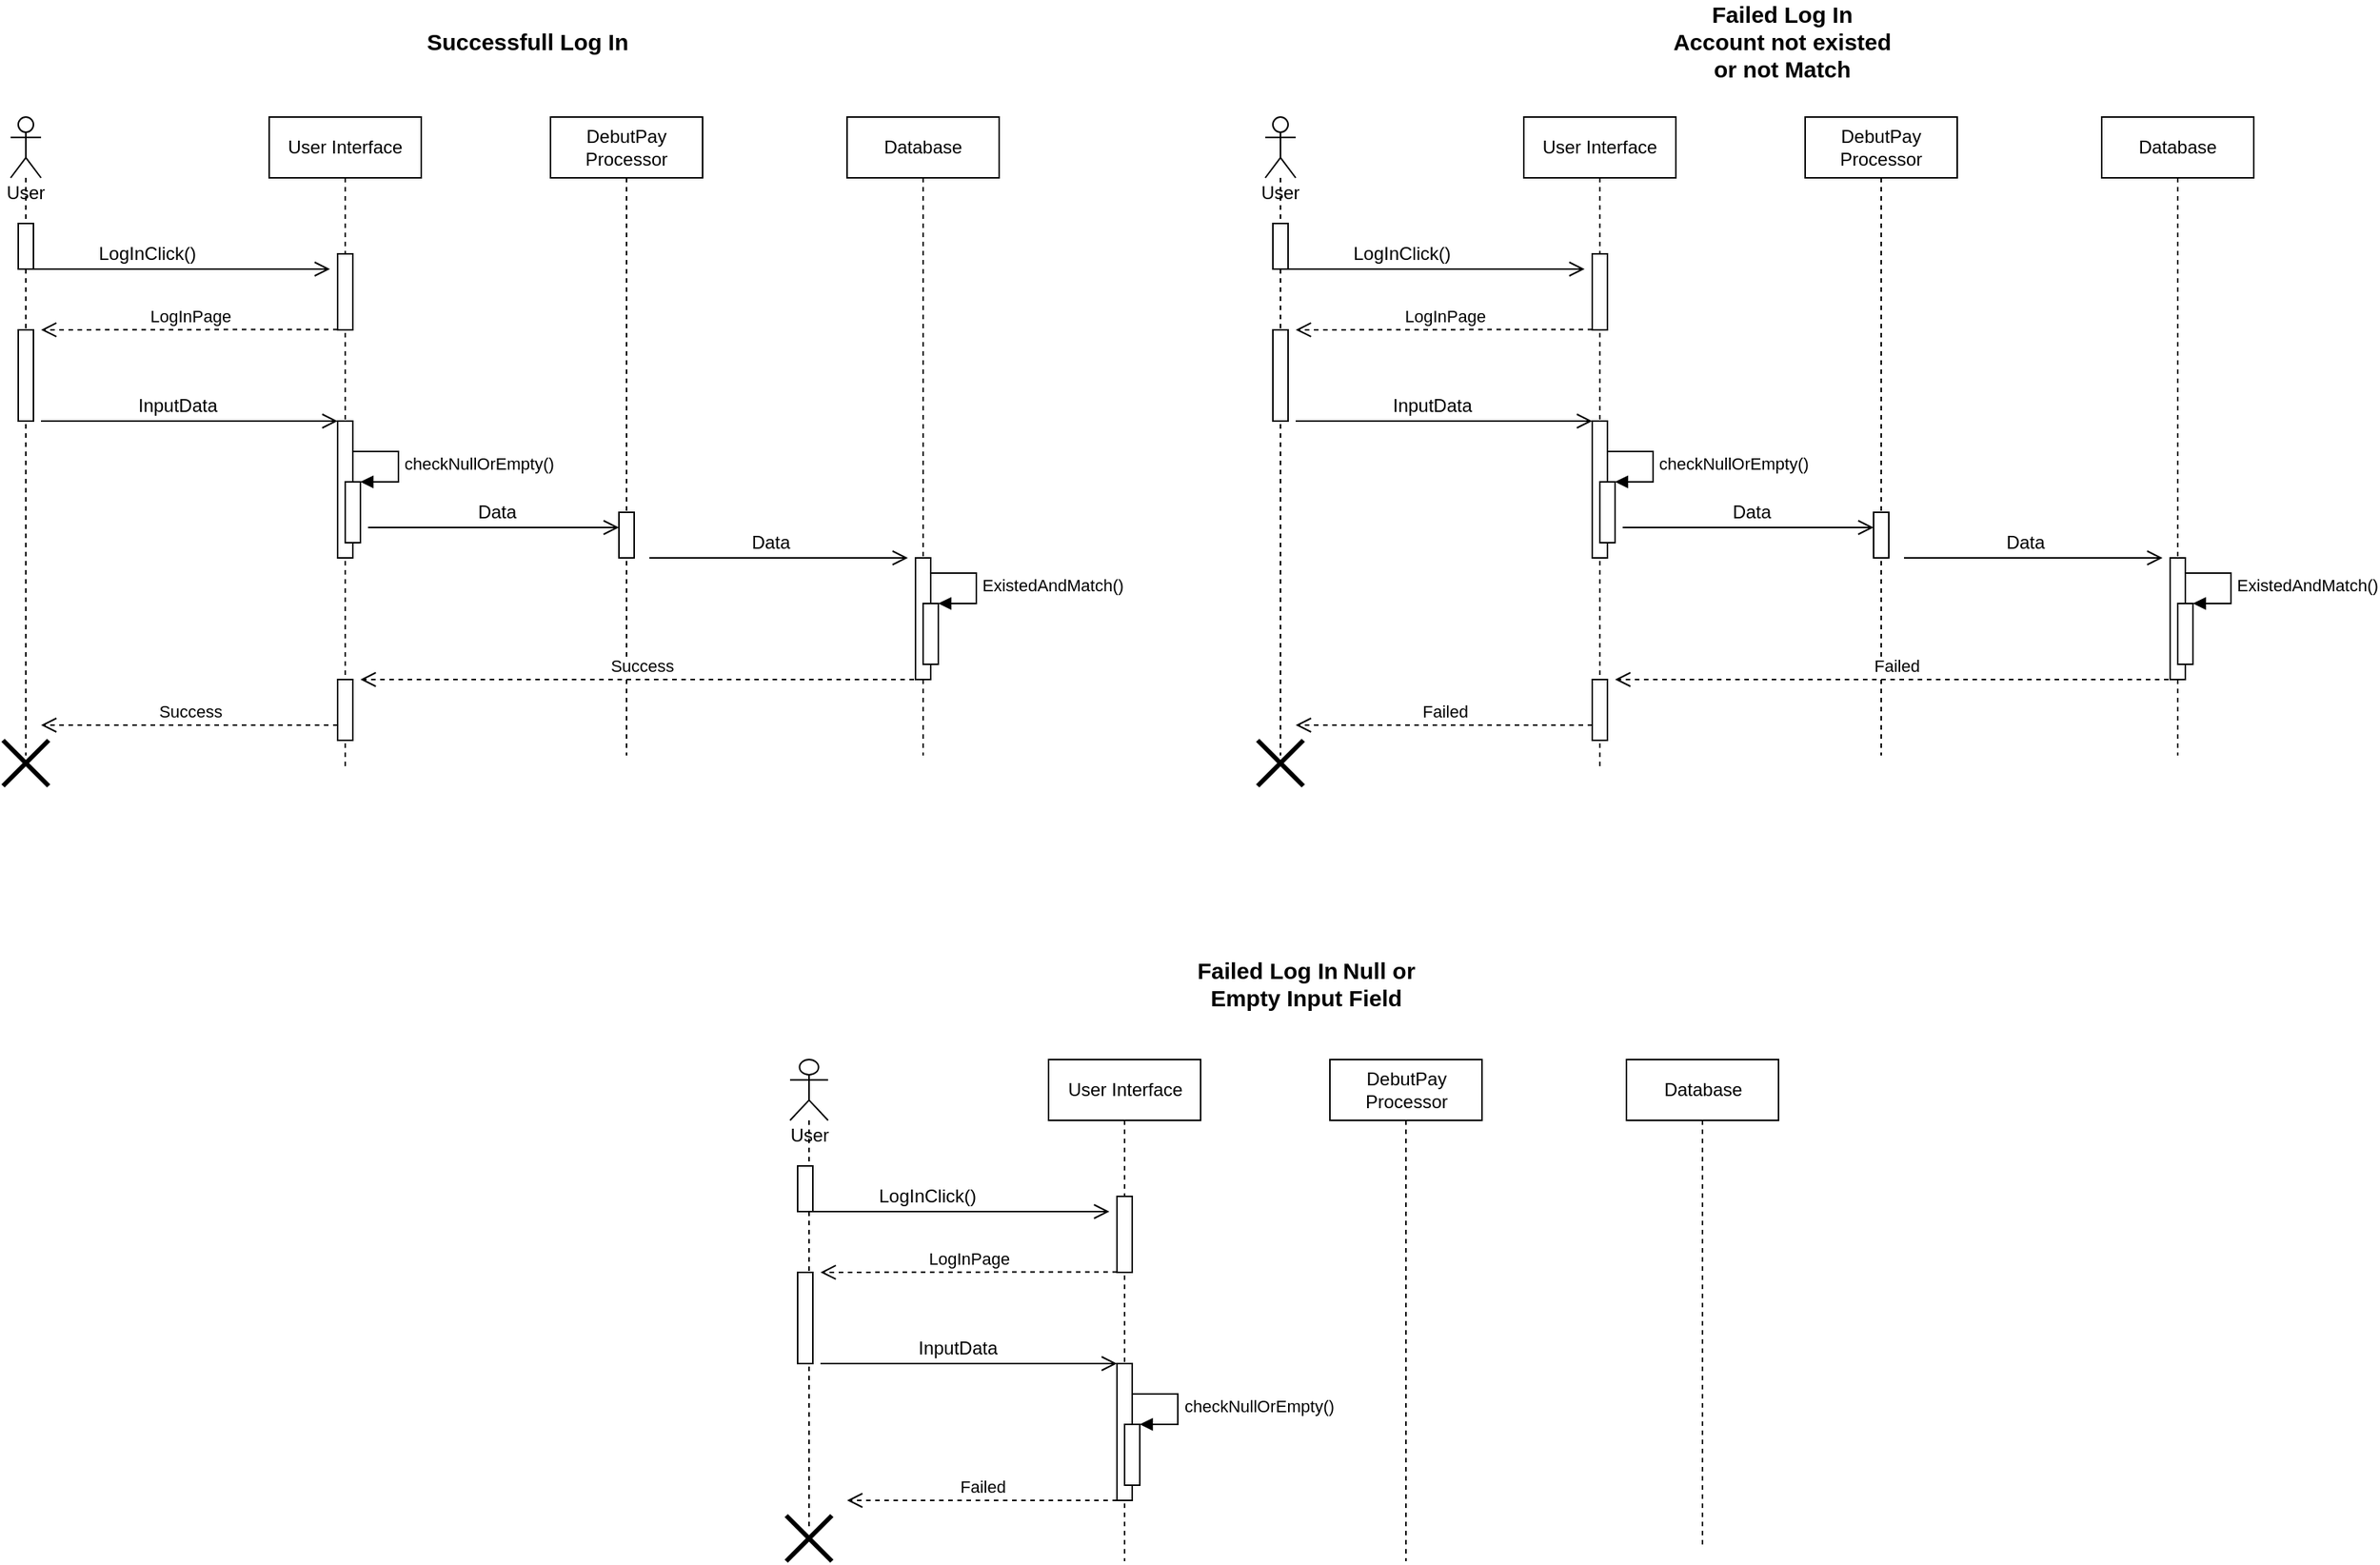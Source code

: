 <mxfile version="14.8.6" type="device"><diagram id="5kcLx436SgqS4NX88M62" name="Page-1"><mxGraphModel dx="1185" dy="683" grid="1" gridSize="10" guides="1" tooltips="1" connect="1" arrows="1" fold="1" page="1" pageScale="1" pageWidth="850" pageHeight="1100" math="0" shadow="0"><root><mxCell id="0"/><mxCell id="1" parent="0"/><mxCell id="g02ID15W9ON5xXZpUY3M-1" value="User" style="shape=umlLifeline;participant=umlActor;perimeter=lifelinePerimeter;whiteSpace=wrap;html=1;container=1;collapsible=0;recursiveResize=0;verticalAlign=top;spacingTop=36;outlineConnect=0;" vertex="1" parent="1"><mxGeometry x="70" y="80" width="20" height="420" as="geometry"/></mxCell><mxCell id="g02ID15W9ON5xXZpUY3M-2" value="User Interface" style="shape=umlLifeline;perimeter=lifelinePerimeter;whiteSpace=wrap;html=1;container=1;collapsible=0;recursiveResize=0;outlineConnect=0;" vertex="1" parent="1"><mxGeometry x="240" y="80" width="100" height="430" as="geometry"/></mxCell><mxCell id="g02ID15W9ON5xXZpUY3M-3" value="DebutPay Processor" style="shape=umlLifeline;perimeter=lifelinePerimeter;whiteSpace=wrap;html=1;container=1;collapsible=0;recursiveResize=0;outlineConnect=0;" vertex="1" parent="1"><mxGeometry x="425" y="80" width="100" height="420" as="geometry"/></mxCell><mxCell id="g02ID15W9ON5xXZpUY3M-4" value="Database" style="shape=umlLifeline;perimeter=lifelinePerimeter;whiteSpace=wrap;html=1;container=1;collapsible=0;recursiveResize=0;outlineConnect=0;" vertex="1" parent="1"><mxGeometry x="620" y="80" width="100" height="420" as="geometry"/></mxCell><mxCell id="g02ID15W9ON5xXZpUY3M-28" value="" style="html=1;points=[];perimeter=orthogonalPerimeter;" vertex="1" parent="g02ID15W9ON5xXZpUY3M-4"><mxGeometry x="45" y="290" width="10" height="80" as="geometry"/></mxCell><mxCell id="g02ID15W9ON5xXZpUY3M-5" value="" style="html=1;points=[];perimeter=orthogonalPerimeter;" vertex="1" parent="1"><mxGeometry x="75" y="150" width="10" height="30" as="geometry"/></mxCell><mxCell id="g02ID15W9ON5xXZpUY3M-6" value="" style="endArrow=open;startArrow=none;endFill=0;startFill=0;endSize=8;startSize=10;html=1;" edge="1" parent="1"><mxGeometry width="160" relative="1" as="geometry"><mxPoint x="85" y="180" as="sourcePoint"/><mxPoint x="280" y="180" as="targetPoint"/></mxGeometry></mxCell><mxCell id="g02ID15W9ON5xXZpUY3M-7" value="" style="html=1;points=[];perimeter=orthogonalPerimeter;" vertex="1" parent="1"><mxGeometry x="285" y="170" width="10" height="50" as="geometry"/></mxCell><mxCell id="g02ID15W9ON5xXZpUY3M-8" value="LogInClick()" style="text;html=1;strokeColor=none;fillColor=none;align=center;verticalAlign=middle;whiteSpace=wrap;rounded=0;" vertex="1" parent="1"><mxGeometry x="140" y="160" width="40" height="20" as="geometry"/></mxCell><mxCell id="g02ID15W9ON5xXZpUY3M-9" value="" style="html=1;points=[];perimeter=orthogonalPerimeter;" vertex="1" parent="1"><mxGeometry x="75" y="220" width="10" height="60" as="geometry"/></mxCell><mxCell id="g02ID15W9ON5xXZpUY3M-10" value="LogInPage" style="html=1;verticalAlign=bottom;endArrow=open;dashed=1;endSize=8;" edge="1" parent="1"><mxGeometry relative="1" as="geometry"><mxPoint x="285" y="219.77" as="sourcePoint"/><mxPoint x="90" y="220" as="targetPoint"/><Array as="points"><mxPoint x="225" y="219.77"/></Array></mxGeometry></mxCell><mxCell id="g02ID15W9ON5xXZpUY3M-11" value="" style="endArrow=open;startArrow=none;endFill=0;startFill=0;endSize=8;startSize=10;html=1;" edge="1" parent="1"><mxGeometry width="160" relative="1" as="geometry"><mxPoint x="90" y="280" as="sourcePoint"/><mxPoint x="285" y="280" as="targetPoint"/></mxGeometry></mxCell><mxCell id="g02ID15W9ON5xXZpUY3M-12" value="" style="html=1;points=[];perimeter=orthogonalPerimeter;" vertex="1" parent="1"><mxGeometry x="285" y="280" width="10" height="90" as="geometry"/></mxCell><mxCell id="g02ID15W9ON5xXZpUY3M-14" value="InputData" style="text;html=1;strokeColor=none;fillColor=none;align=center;verticalAlign=middle;whiteSpace=wrap;rounded=0;" vertex="1" parent="1"><mxGeometry x="160" y="260" width="40" height="20" as="geometry"/></mxCell><mxCell id="g02ID15W9ON5xXZpUY3M-16" value="" style="html=1;points=[];perimeter=orthogonalPerimeter;" vertex="1" parent="1"><mxGeometry x="290" y="320" width="10" height="40" as="geometry"/></mxCell><mxCell id="g02ID15W9ON5xXZpUY3M-17" value="checkNullOrEmpty()" style="edgeStyle=orthogonalEdgeStyle;html=1;align=left;spacingLeft=2;endArrow=block;rounded=0;entryX=1;entryY=0;" edge="1" target="g02ID15W9ON5xXZpUY3M-16" parent="1"><mxGeometry relative="1" as="geometry"><mxPoint x="295" y="300" as="sourcePoint"/><Array as="points"><mxPoint x="325" y="300"/></Array></mxGeometry></mxCell><mxCell id="g02ID15W9ON5xXZpUY3M-18" value="" style="html=1;points=[];perimeter=orthogonalPerimeter;" vertex="1" parent="1"><mxGeometry x="470" y="340" width="10" height="30" as="geometry"/></mxCell><mxCell id="g02ID15W9ON5xXZpUY3M-19" value="" style="endArrow=open;startArrow=none;endFill=0;startFill=0;endSize=8;startSize=10;html=1;" edge="1" parent="1"><mxGeometry width="160" relative="1" as="geometry"><mxPoint x="305" y="350" as="sourcePoint"/><mxPoint x="470" y="350" as="targetPoint"/></mxGeometry></mxCell><mxCell id="g02ID15W9ON5xXZpUY3M-20" value="Data" style="text;html=1;strokeColor=none;fillColor=none;align=center;verticalAlign=middle;whiteSpace=wrap;rounded=0;" vertex="1" parent="1"><mxGeometry x="370" y="330" width="40" height="20" as="geometry"/></mxCell><mxCell id="g02ID15W9ON5xXZpUY3M-23" value="" style="endArrow=open;startArrow=none;endFill=0;startFill=0;endSize=8;startSize=10;html=1;" edge="1" parent="1"><mxGeometry width="160" relative="1" as="geometry"><mxPoint x="490" y="370" as="sourcePoint"/><mxPoint x="660" y="370" as="targetPoint"/></mxGeometry></mxCell><mxCell id="g02ID15W9ON5xXZpUY3M-24" value="Data" style="text;html=1;strokeColor=none;fillColor=none;align=center;verticalAlign=middle;whiteSpace=wrap;rounded=0;" vertex="1" parent="1"><mxGeometry x="550" y="350" width="40" height="20" as="geometry"/></mxCell><mxCell id="g02ID15W9ON5xXZpUY3M-25" value="" style="html=1;points=[];perimeter=orthogonalPerimeter;" vertex="1" parent="1"><mxGeometry x="670" y="400" width="10" height="40" as="geometry"/></mxCell><mxCell id="g02ID15W9ON5xXZpUY3M-26" value="ExistedAndMatch()" style="edgeStyle=orthogonalEdgeStyle;html=1;align=left;spacingLeft=2;endArrow=block;rounded=0;entryX=1;entryY=0;" edge="1" target="g02ID15W9ON5xXZpUY3M-25" parent="1"><mxGeometry relative="1" as="geometry"><mxPoint x="675" y="380" as="sourcePoint"/><Array as="points"><mxPoint x="705" y="380"/></Array></mxGeometry></mxCell><mxCell id="g02ID15W9ON5xXZpUY3M-29" value="Success" style="html=1;verticalAlign=bottom;endArrow=open;dashed=1;endSize=8;" edge="1" parent="1"><mxGeometry relative="1" as="geometry"><mxPoint x="670" y="450" as="sourcePoint"/><mxPoint x="300" y="450" as="targetPoint"/></mxGeometry></mxCell><mxCell id="g02ID15W9ON5xXZpUY3M-30" value="" style="html=1;points=[];perimeter=orthogonalPerimeter;" vertex="1" parent="1"><mxGeometry x="285" y="450" width="10" height="40" as="geometry"/></mxCell><mxCell id="g02ID15W9ON5xXZpUY3M-31" value="Success" style="html=1;verticalAlign=bottom;endArrow=open;dashed=1;endSize=8;" edge="1" parent="1"><mxGeometry relative="1" as="geometry"><mxPoint x="285" y="480" as="sourcePoint"/><mxPoint x="90" y="480" as="targetPoint"/></mxGeometry></mxCell><mxCell id="g02ID15W9ON5xXZpUY3M-32" value="" style="shape=umlDestroy;whiteSpace=wrap;html=1;strokeWidth=3;" vertex="1" parent="1"><mxGeometry x="65" y="490" width="30" height="30" as="geometry"/></mxCell><mxCell id="g02ID15W9ON5xXZpUY3M-33" value="&lt;font style=&quot;font-size: 15px&quot;&gt;&lt;b&gt;Successfull Log In&lt;/b&gt;&lt;/font&gt;" style="text;html=1;strokeColor=none;fillColor=none;align=center;verticalAlign=middle;whiteSpace=wrap;rounded=0;" vertex="1" parent="1"><mxGeometry x="330" y="20" width="160" height="20" as="geometry"/></mxCell><mxCell id="g02ID15W9ON5xXZpUY3M-62" value="User" style="shape=umlLifeline;participant=umlActor;perimeter=lifelinePerimeter;whiteSpace=wrap;html=1;container=1;collapsible=0;recursiveResize=0;verticalAlign=top;spacingTop=36;outlineConnect=0;" vertex="1" parent="1"><mxGeometry x="895" y="80" width="20" height="420" as="geometry"/></mxCell><mxCell id="g02ID15W9ON5xXZpUY3M-63" value="User Interface" style="shape=umlLifeline;perimeter=lifelinePerimeter;whiteSpace=wrap;html=1;container=1;collapsible=0;recursiveResize=0;outlineConnect=0;" vertex="1" parent="1"><mxGeometry x="1065" y="80" width="100" height="430" as="geometry"/></mxCell><mxCell id="g02ID15W9ON5xXZpUY3M-64" value="DebutPay Processor" style="shape=umlLifeline;perimeter=lifelinePerimeter;whiteSpace=wrap;html=1;container=1;collapsible=0;recursiveResize=0;outlineConnect=0;" vertex="1" parent="1"><mxGeometry x="1250" y="80" width="100" height="420" as="geometry"/></mxCell><mxCell id="g02ID15W9ON5xXZpUY3M-65" value="Database" style="shape=umlLifeline;perimeter=lifelinePerimeter;whiteSpace=wrap;html=1;container=1;collapsible=0;recursiveResize=0;outlineConnect=0;" vertex="1" parent="1"><mxGeometry x="1445" y="80" width="100" height="420" as="geometry"/></mxCell><mxCell id="g02ID15W9ON5xXZpUY3M-66" value="" style="html=1;points=[];perimeter=orthogonalPerimeter;" vertex="1" parent="g02ID15W9ON5xXZpUY3M-65"><mxGeometry x="45" y="290" width="10" height="80" as="geometry"/></mxCell><mxCell id="g02ID15W9ON5xXZpUY3M-67" value="" style="html=1;points=[];perimeter=orthogonalPerimeter;" vertex="1" parent="1"><mxGeometry x="900" y="150" width="10" height="30" as="geometry"/></mxCell><mxCell id="g02ID15W9ON5xXZpUY3M-68" value="" style="endArrow=open;startArrow=none;endFill=0;startFill=0;endSize=8;startSize=10;html=1;" edge="1" parent="1"><mxGeometry width="160" relative="1" as="geometry"><mxPoint x="910" y="180" as="sourcePoint"/><mxPoint x="1105" y="180" as="targetPoint"/></mxGeometry></mxCell><mxCell id="g02ID15W9ON5xXZpUY3M-69" value="" style="html=1;points=[];perimeter=orthogonalPerimeter;" vertex="1" parent="1"><mxGeometry x="1110" y="170" width="10" height="50" as="geometry"/></mxCell><mxCell id="g02ID15W9ON5xXZpUY3M-70" value="LogInClick()" style="text;html=1;strokeColor=none;fillColor=none;align=center;verticalAlign=middle;whiteSpace=wrap;rounded=0;" vertex="1" parent="1"><mxGeometry x="965" y="160" width="40" height="20" as="geometry"/></mxCell><mxCell id="g02ID15W9ON5xXZpUY3M-71" value="" style="html=1;points=[];perimeter=orthogonalPerimeter;" vertex="1" parent="1"><mxGeometry x="900" y="220" width="10" height="60" as="geometry"/></mxCell><mxCell id="g02ID15W9ON5xXZpUY3M-72" value="LogInPage" style="html=1;verticalAlign=bottom;endArrow=open;dashed=1;endSize=8;" edge="1" parent="1"><mxGeometry relative="1" as="geometry"><mxPoint x="1110" y="219.77" as="sourcePoint"/><mxPoint x="915" y="220" as="targetPoint"/><Array as="points"><mxPoint x="1050" y="219.77"/></Array></mxGeometry></mxCell><mxCell id="g02ID15W9ON5xXZpUY3M-73" value="" style="endArrow=open;startArrow=none;endFill=0;startFill=0;endSize=8;startSize=10;html=1;" edge="1" parent="1"><mxGeometry width="160" relative="1" as="geometry"><mxPoint x="915" y="280" as="sourcePoint"/><mxPoint x="1110" y="280" as="targetPoint"/></mxGeometry></mxCell><mxCell id="g02ID15W9ON5xXZpUY3M-74" value="" style="html=1;points=[];perimeter=orthogonalPerimeter;" vertex="1" parent="1"><mxGeometry x="1110" y="280" width="10" height="90" as="geometry"/></mxCell><mxCell id="g02ID15W9ON5xXZpUY3M-75" value="InputData" style="text;html=1;strokeColor=none;fillColor=none;align=center;verticalAlign=middle;whiteSpace=wrap;rounded=0;" vertex="1" parent="1"><mxGeometry x="985" y="260" width="40" height="20" as="geometry"/></mxCell><mxCell id="g02ID15W9ON5xXZpUY3M-76" value="" style="html=1;points=[];perimeter=orthogonalPerimeter;" vertex="1" parent="1"><mxGeometry x="1115" y="320" width="10" height="40" as="geometry"/></mxCell><mxCell id="g02ID15W9ON5xXZpUY3M-77" value="checkNullOrEmpty()" style="edgeStyle=orthogonalEdgeStyle;html=1;align=left;spacingLeft=2;endArrow=block;rounded=0;entryX=1;entryY=0;" edge="1" parent="1" target="g02ID15W9ON5xXZpUY3M-76"><mxGeometry relative="1" as="geometry"><mxPoint x="1120" y="300" as="sourcePoint"/><Array as="points"><mxPoint x="1150" y="300"/></Array></mxGeometry></mxCell><mxCell id="g02ID15W9ON5xXZpUY3M-78" value="" style="html=1;points=[];perimeter=orthogonalPerimeter;" vertex="1" parent="1"><mxGeometry x="1295" y="340" width="10" height="30" as="geometry"/></mxCell><mxCell id="g02ID15W9ON5xXZpUY3M-79" value="" style="endArrow=open;startArrow=none;endFill=0;startFill=0;endSize=8;startSize=10;html=1;" edge="1" parent="1"><mxGeometry width="160" relative="1" as="geometry"><mxPoint x="1130" y="350" as="sourcePoint"/><mxPoint x="1295" y="350" as="targetPoint"/></mxGeometry></mxCell><mxCell id="g02ID15W9ON5xXZpUY3M-80" value="Data" style="text;html=1;strokeColor=none;fillColor=none;align=center;verticalAlign=middle;whiteSpace=wrap;rounded=0;" vertex="1" parent="1"><mxGeometry x="1195" y="330" width="40" height="20" as="geometry"/></mxCell><mxCell id="g02ID15W9ON5xXZpUY3M-81" value="" style="endArrow=open;startArrow=none;endFill=0;startFill=0;endSize=8;startSize=10;html=1;" edge="1" parent="1"><mxGeometry width="160" relative="1" as="geometry"><mxPoint x="1315" y="370" as="sourcePoint"/><mxPoint x="1485" y="370" as="targetPoint"/></mxGeometry></mxCell><mxCell id="g02ID15W9ON5xXZpUY3M-82" value="Data" style="text;html=1;strokeColor=none;fillColor=none;align=center;verticalAlign=middle;whiteSpace=wrap;rounded=0;" vertex="1" parent="1"><mxGeometry x="1375" y="350" width="40" height="20" as="geometry"/></mxCell><mxCell id="g02ID15W9ON5xXZpUY3M-83" value="" style="html=1;points=[];perimeter=orthogonalPerimeter;" vertex="1" parent="1"><mxGeometry x="1495" y="400" width="10" height="40" as="geometry"/></mxCell><mxCell id="g02ID15W9ON5xXZpUY3M-84" value="ExistedAndMatch()" style="edgeStyle=orthogonalEdgeStyle;html=1;align=left;spacingLeft=2;endArrow=block;rounded=0;entryX=1;entryY=0;" edge="1" parent="1" target="g02ID15W9ON5xXZpUY3M-83"><mxGeometry relative="1" as="geometry"><mxPoint x="1500" y="380" as="sourcePoint"/><Array as="points"><mxPoint x="1530" y="380"/></Array></mxGeometry></mxCell><mxCell id="g02ID15W9ON5xXZpUY3M-85" value="Failed" style="html=1;verticalAlign=bottom;endArrow=open;dashed=1;endSize=8;" edge="1" parent="1"><mxGeometry relative="1" as="geometry"><mxPoint x="1495" y="450" as="sourcePoint"/><mxPoint x="1125" y="450" as="targetPoint"/></mxGeometry></mxCell><mxCell id="g02ID15W9ON5xXZpUY3M-86" value="" style="html=1;points=[];perimeter=orthogonalPerimeter;" vertex="1" parent="1"><mxGeometry x="1110" y="450" width="10" height="40" as="geometry"/></mxCell><mxCell id="g02ID15W9ON5xXZpUY3M-87" value="Failed" style="html=1;verticalAlign=bottom;endArrow=open;dashed=1;endSize=8;" edge="1" parent="1"><mxGeometry relative="1" as="geometry"><mxPoint x="1110" y="480" as="sourcePoint"/><mxPoint x="915" y="480" as="targetPoint"/></mxGeometry></mxCell><mxCell id="g02ID15W9ON5xXZpUY3M-88" value="" style="shape=umlDestroy;whiteSpace=wrap;html=1;strokeWidth=3;" vertex="1" parent="1"><mxGeometry x="890" y="490" width="30" height="30" as="geometry"/></mxCell><mxCell id="g02ID15W9ON5xXZpUY3M-89" value="&lt;div&gt;&lt;font style=&quot;font-size: 15px&quot;&gt;&lt;b&gt;Failed Log In &lt;br&gt;&lt;/b&gt;&lt;/font&gt;&lt;/div&gt;&lt;div&gt;&lt;font style=&quot;font-size: 15px&quot;&gt;&lt;b&gt;Account not existed or not Match&lt;/b&gt;&lt;/font&gt;&lt;/div&gt;" style="text;html=1;strokeColor=none;fillColor=none;align=center;verticalAlign=middle;whiteSpace=wrap;rounded=0;" vertex="1" parent="1"><mxGeometry x="1155" y="20" width="160" height="20" as="geometry"/></mxCell><mxCell id="g02ID15W9ON5xXZpUY3M-90" value="User" style="shape=umlLifeline;participant=umlActor;perimeter=lifelinePerimeter;whiteSpace=wrap;html=1;container=1;collapsible=0;recursiveResize=0;verticalAlign=top;spacingTop=36;outlineConnect=0;" vertex="1" parent="1"><mxGeometry x="582.5" y="700" width="25" height="310" as="geometry"/></mxCell><mxCell id="g02ID15W9ON5xXZpUY3M-91" value="User Interface" style="shape=umlLifeline;perimeter=lifelinePerimeter;whiteSpace=wrap;html=1;container=1;collapsible=0;recursiveResize=0;outlineConnect=0;" vertex="1" parent="1"><mxGeometry x="752.5" y="700" width="100" height="330" as="geometry"/></mxCell><mxCell id="g02ID15W9ON5xXZpUY3M-92" value="DebutPay Processor" style="shape=umlLifeline;perimeter=lifelinePerimeter;whiteSpace=wrap;html=1;container=1;collapsible=0;recursiveResize=0;outlineConnect=0;" vertex="1" parent="1"><mxGeometry x="937.5" y="700" width="100" height="330" as="geometry"/></mxCell><mxCell id="g02ID15W9ON5xXZpUY3M-93" value="Database" style="shape=umlLifeline;perimeter=lifelinePerimeter;whiteSpace=wrap;html=1;container=1;collapsible=0;recursiveResize=0;outlineConnect=0;" vertex="1" parent="1"><mxGeometry x="1132.5" y="700" width="100" height="320" as="geometry"/></mxCell><mxCell id="g02ID15W9ON5xXZpUY3M-95" value="" style="html=1;points=[];perimeter=orthogonalPerimeter;" vertex="1" parent="1"><mxGeometry x="587.5" y="770" width="10" height="30" as="geometry"/></mxCell><mxCell id="g02ID15W9ON5xXZpUY3M-96" value="" style="endArrow=open;startArrow=none;endFill=0;startFill=0;endSize=8;startSize=10;html=1;" edge="1" parent="1"><mxGeometry width="160" relative="1" as="geometry"><mxPoint x="597.5" y="800" as="sourcePoint"/><mxPoint x="792.5" y="800" as="targetPoint"/></mxGeometry></mxCell><mxCell id="g02ID15W9ON5xXZpUY3M-97" value="" style="html=1;points=[];perimeter=orthogonalPerimeter;" vertex="1" parent="1"><mxGeometry x="797.5" y="790" width="10" height="50" as="geometry"/></mxCell><mxCell id="g02ID15W9ON5xXZpUY3M-98" value="LogInClick()" style="text;html=1;strokeColor=none;fillColor=none;align=center;verticalAlign=middle;whiteSpace=wrap;rounded=0;" vertex="1" parent="1"><mxGeometry x="652.5" y="780" width="40" height="20" as="geometry"/></mxCell><mxCell id="g02ID15W9ON5xXZpUY3M-99" value="" style="html=1;points=[];perimeter=orthogonalPerimeter;" vertex="1" parent="1"><mxGeometry x="587.5" y="840" width="10" height="60" as="geometry"/></mxCell><mxCell id="g02ID15W9ON5xXZpUY3M-100" value="LogInPage" style="html=1;verticalAlign=bottom;endArrow=open;dashed=1;endSize=8;" edge="1" parent="1"><mxGeometry relative="1" as="geometry"><mxPoint x="797.5" y="839.77" as="sourcePoint"/><mxPoint x="602.5" y="840" as="targetPoint"/><Array as="points"><mxPoint x="737.5" y="839.77"/></Array></mxGeometry></mxCell><mxCell id="g02ID15W9ON5xXZpUY3M-101" value="" style="endArrow=open;startArrow=none;endFill=0;startFill=0;endSize=8;startSize=10;html=1;" edge="1" parent="1"><mxGeometry width="160" relative="1" as="geometry"><mxPoint x="602.5" y="900" as="sourcePoint"/><mxPoint x="797.5" y="900" as="targetPoint"/></mxGeometry></mxCell><mxCell id="g02ID15W9ON5xXZpUY3M-102" value="" style="html=1;points=[];perimeter=orthogonalPerimeter;" vertex="1" parent="1"><mxGeometry x="797.5" y="900" width="10" height="90" as="geometry"/></mxCell><mxCell id="g02ID15W9ON5xXZpUY3M-103" value="InputData" style="text;html=1;strokeColor=none;fillColor=none;align=center;verticalAlign=middle;whiteSpace=wrap;rounded=0;" vertex="1" parent="1"><mxGeometry x="672.5" y="880" width="40" height="20" as="geometry"/></mxCell><mxCell id="g02ID15W9ON5xXZpUY3M-104" value="" style="html=1;points=[];perimeter=orthogonalPerimeter;" vertex="1" parent="1"><mxGeometry x="802.5" y="940" width="10" height="40" as="geometry"/></mxCell><mxCell id="g02ID15W9ON5xXZpUY3M-105" value="checkNullOrEmpty()" style="edgeStyle=orthogonalEdgeStyle;html=1;align=left;spacingLeft=2;endArrow=block;rounded=0;entryX=1;entryY=0;" edge="1" parent="1" target="g02ID15W9ON5xXZpUY3M-104"><mxGeometry relative="1" as="geometry"><mxPoint x="807.5" y="920" as="sourcePoint"/><Array as="points"><mxPoint x="837.5" y="920"/></Array></mxGeometry></mxCell><mxCell id="g02ID15W9ON5xXZpUY3M-115" value="Failed" style="html=1;verticalAlign=bottom;endArrow=open;dashed=1;endSize=8;" edge="1" parent="1"><mxGeometry relative="1" as="geometry"><mxPoint x="797.5" y="990" as="sourcePoint"/><mxPoint x="620" y="990" as="targetPoint"/></mxGeometry></mxCell><mxCell id="g02ID15W9ON5xXZpUY3M-117" value="&lt;font style=&quot;font-size: 15px&quot;&gt;&lt;b&gt;Failed Log In&lt;/b&gt;&lt;/font&gt; &lt;font style=&quot;font-size: 15px&quot;&gt;&lt;b&gt;Null or Empty Input Field&lt;br&gt;&lt;/b&gt;&lt;/font&gt;" style="text;html=1;strokeColor=none;fillColor=none;align=center;verticalAlign=middle;whiteSpace=wrap;rounded=0;" vertex="1" parent="1"><mxGeometry x="841.5" y="640" width="160" height="20" as="geometry"/></mxCell><mxCell id="g02ID15W9ON5xXZpUY3M-116" value="" style="shape=umlDestroy;whiteSpace=wrap;html=1;strokeWidth=3;" vertex="1" parent="1"><mxGeometry x="580" y="1000" width="30" height="30" as="geometry"/></mxCell></root></mxGraphModel></diagram></mxfile>